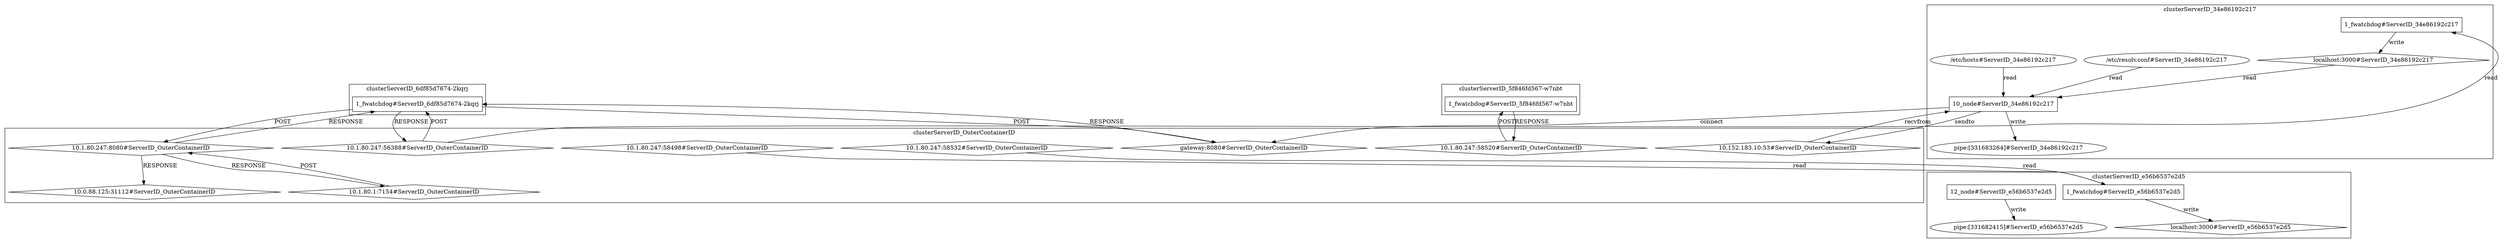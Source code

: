 digraph G {
	"10.1.80.247:56388#ServerID_OuterContainerID"->"1_fwatchdog#ServerID_6df85d7674-2kqrj"[ label="POST" ];
	"1_fwatchdog#ServerID_6df85d7674-2kqrj"->"gateway:8080#ServerID_OuterContainerID"[ label="POST" ];
	"1_fwatchdog#ServerID_6df85d7674-2kqrj"->"10.1.80.247:56388#ServerID_OuterContainerID"[ label="RESPONSE" ];
	"10.1.80.247:58520#ServerID_OuterContainerID"->"1_fwatchdog#ServerID_5f846fd567-w7nbt"[ label="POST" ];
	"1_fwatchdog#ServerID_5f846fd567-w7nbt"->"10.1.80.247:58520#ServerID_OuterContainerID"[ label="RESPONSE" ];
	"gateway:8080#ServerID_OuterContainerID"->"1_fwatchdog#ServerID_6df85d7674-2kqrj"[ label="RESPONSE" ];
	"1_fwatchdog#ServerID_6df85d7674-2kqrj"->"10.1.80.247:8080#ServerID_OuterContainerID"[ label="POST" ];
	"10.1.80.247:8080#ServerID_OuterContainerID"->"1_fwatchdog#ServerID_6df85d7674-2kqrj"[ label="RESPONSE" ];
	"1_fwatchdog#ServerID_34e86192c217"->"localhost:3000#ServerID_34e86192c217"[ label="write" ];
	"10.1.80.247:56388#ServerID_OuterContainerID"->"1_fwatchdog#ServerID_34e86192c217"[ label="read" ];
	"10.152.183.10:53#ServerID_OuterContainerID"->"10_node#ServerID_34e86192c217"[ label="recvfrom" ];
	"10_node#ServerID_34e86192c217"->"10.152.183.10:53#ServerID_OuterContainerID"[ label="sendto" ];
	"10_node#ServerID_34e86192c217"->"pipe:[331683264]#ServerID_34e86192c217"[ label="write" ];
	"/etc/resolv.conf#ServerID_34e86192c217"->"10_node#ServerID_34e86192c217"[ label="read" ];
	"/etc/hosts#ServerID_34e86192c217"->"10_node#ServerID_34e86192c217"[ label="read" ];
	"1_fwatchdog#ServerID_e56b6537e2d5"->"localhost:3000#ServerID_e56b6537e2d5"[ label="write" ];
	"10_node#ServerID_34e86192c217"->"gateway:8080#ServerID_OuterContainerID"[ label="connect" ];
	"10.1.80.247:58498#ServerID_OuterContainerID"->"1_fwatchdog#ServerID_e56b6537e2d5"[ label="read" ];
	"localhost:3000#ServerID_34e86192c217"->"10_node#ServerID_34e86192c217"[ label="read" ];
	"10.1.80.247:58532#ServerID_OuterContainerID"->"1_fwatchdog#ServerID_e56b6537e2d5"[ label="read" ];
	"12_node#ServerID_e56b6537e2d5"->"pipe:[331682415]#ServerID_e56b6537e2d5"[ label="write" ];
	"10.1.80.1:7154#ServerID_OuterContainerID"->"10.1.80.247:8080#ServerID_OuterContainerID"[ label="POST" ];
	"10.1.80.247:8080#ServerID_OuterContainerID"->"10.1.80.1:7154#ServerID_OuterContainerID"[ label="RESPONSE" ];
	"10.1.80.247:8080#ServerID_OuterContainerID"->"10.0.88.125:31112#ServerID_OuterContainerID"[ label="RESPONSE" ];
	subgraph "clusterServerID_34e86192c217" {
	label="clusterServerID_34e86192c217";
	"/etc/hosts#ServerID_34e86192c217" [ shape=ellipse ];
	"/etc/resolv.conf#ServerID_34e86192c217" [ shape=ellipse ];
	"10_node#ServerID_34e86192c217" [ shape=box ];
	"1_fwatchdog#ServerID_34e86192c217" [ shape=box ];
	"localhost:3000#ServerID_34e86192c217" [ shape=diamond ];
	"pipe:[331683264]#ServerID_34e86192c217" [ shape=ellipse ];

}
;
	subgraph "clusterServerID_5f846fd567-w7nbt" {
	label="clusterServerID_5f846fd567-w7nbt";
	"1_fwatchdog#ServerID_5f846fd567-w7nbt" [ shape=box ];

}
;
	subgraph "clusterServerID_6df85d7674-2kqrj" {
	label="clusterServerID_6df85d7674-2kqrj";
	"1_fwatchdog#ServerID_6df85d7674-2kqrj" [ shape=box ];

}
;
	subgraph "clusterServerID_OuterContainerID" {
	label="clusterServerID_OuterContainerID";
	"10.0.88.125:31112#ServerID_OuterContainerID" [ shape=diamond ];
	"10.1.80.1:7154#ServerID_OuterContainerID" [ shape=diamond ];
	"10.1.80.247:56388#ServerID_OuterContainerID" [ shape=diamond ];
	"10.1.80.247:58498#ServerID_OuterContainerID" [ shape=diamond ];
	"10.1.80.247:58520#ServerID_OuterContainerID" [ shape=diamond ];
	"10.1.80.247:58532#ServerID_OuterContainerID" [ shape=diamond ];
	"10.1.80.247:8080#ServerID_OuterContainerID" [ shape=diamond ];
	"10.152.183.10:53#ServerID_OuterContainerID" [ shape=diamond ];
	"gateway:8080#ServerID_OuterContainerID" [ shape=diamond ];

}
;
	subgraph "clusterServerID_e56b6537e2d5" {
	label="clusterServerID_e56b6537e2d5";
	"12_node#ServerID_e56b6537e2d5" [ shape=box ];
	"1_fwatchdog#ServerID_e56b6537e2d5" [ shape=box ];
	"localhost:3000#ServerID_e56b6537e2d5" [ shape=diamond ];
	"pipe:[331682415]#ServerID_e56b6537e2d5" [ shape=ellipse ];

}
;

}
